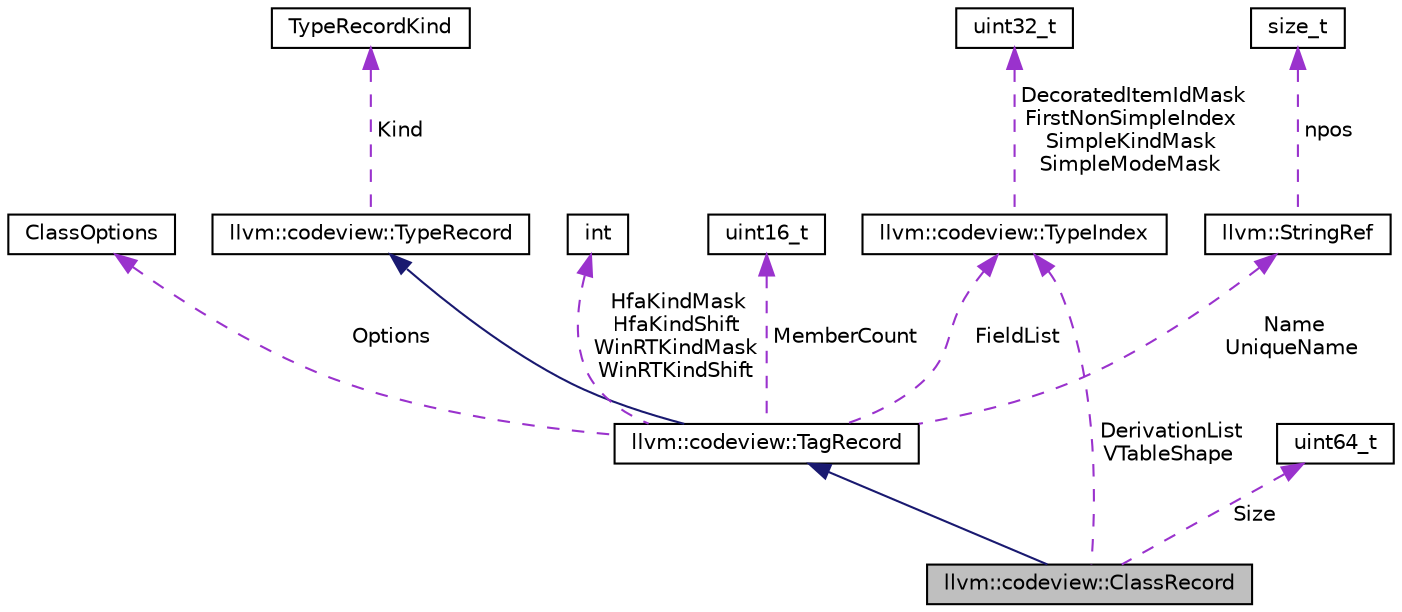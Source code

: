digraph "llvm::codeview::ClassRecord"
{
 // LATEX_PDF_SIZE
  bgcolor="transparent";
  edge [fontname="Helvetica",fontsize="10",labelfontname="Helvetica",labelfontsize="10"];
  node [fontname="Helvetica",fontsize="10",shape="box"];
  Node1 [label="llvm::codeview::ClassRecord",height=0.2,width=0.4,color="black", fillcolor="grey75", style="filled", fontcolor="black",tooltip=" "];
  Node2 -> Node1 [dir="back",color="midnightblue",fontsize="10",style="solid",fontname="Helvetica"];
  Node2 [label="llvm::codeview::TagRecord",height=0.2,width=0.4,color="black",URL="$classllvm_1_1codeview_1_1TagRecord.html",tooltip=" "];
  Node3 -> Node2 [dir="back",color="midnightblue",fontsize="10",style="solid",fontname="Helvetica"];
  Node3 [label="llvm::codeview::TypeRecord",height=0.2,width=0.4,color="black",URL="$classllvm_1_1codeview_1_1TypeRecord.html",tooltip=" "];
  Node4 -> Node3 [dir="back",color="darkorchid3",fontsize="10",style="dashed",label=" Kind" ,fontname="Helvetica"];
  Node4 [label="TypeRecordKind",height=0.2,width=0.4,color="black",tooltip=" "];
  Node5 -> Node2 [dir="back",color="darkorchid3",fontsize="10",style="dashed",label=" HfaKindMask\nHfaKindShift\nWinRTKindMask\nWinRTKindShift" ,fontname="Helvetica"];
  Node5 [label="int",height=0.2,width=0.4,color="black",tooltip=" "];
  Node6 -> Node2 [dir="back",color="darkorchid3",fontsize="10",style="dashed",label=" MemberCount" ,fontname="Helvetica"];
  Node6 [label="uint16_t",height=0.2,width=0.4,color="black",tooltip=" "];
  Node7 -> Node2 [dir="back",color="darkorchid3",fontsize="10",style="dashed",label=" Options" ,fontname="Helvetica"];
  Node7 [label="ClassOptions",height=0.2,width=0.4,color="black",tooltip=" "];
  Node8 -> Node2 [dir="back",color="darkorchid3",fontsize="10",style="dashed",label=" FieldList" ,fontname="Helvetica"];
  Node8 [label="llvm::codeview::TypeIndex",height=0.2,width=0.4,color="black",URL="$classllvm_1_1codeview_1_1TypeIndex.html",tooltip="A 32-bit type reference."];
  Node9 -> Node8 [dir="back",color="darkorchid3",fontsize="10",style="dashed",label=" DecoratedItemIdMask\nFirstNonSimpleIndex\nSimpleKindMask\nSimpleModeMask" ,fontname="Helvetica"];
  Node9 [label="uint32_t",height=0.2,width=0.4,color="black",URL="$classuint32__t.html",tooltip=" "];
  Node10 -> Node2 [dir="back",color="darkorchid3",fontsize="10",style="dashed",label=" Name\nUniqueName" ,fontname="Helvetica"];
  Node10 [label="llvm::StringRef",height=0.2,width=0.4,color="black",URL="$classllvm_1_1StringRef.html",tooltip="StringRef - Represent a constant reference to a string, i.e."];
  Node11 -> Node10 [dir="back",color="darkorchid3",fontsize="10",style="dashed",label=" npos" ,fontname="Helvetica"];
  Node11 [label="size_t",height=0.2,width=0.4,color="black",URL="$classsize__t.html",tooltip=" "];
  Node8 -> Node1 [dir="back",color="darkorchid3",fontsize="10",style="dashed",label=" DerivationList\nVTableShape" ,fontname="Helvetica"];
  Node12 -> Node1 [dir="back",color="darkorchid3",fontsize="10",style="dashed",label=" Size" ,fontname="Helvetica"];
  Node12 [label="uint64_t",height=0.2,width=0.4,color="black",tooltip=" "];
}
